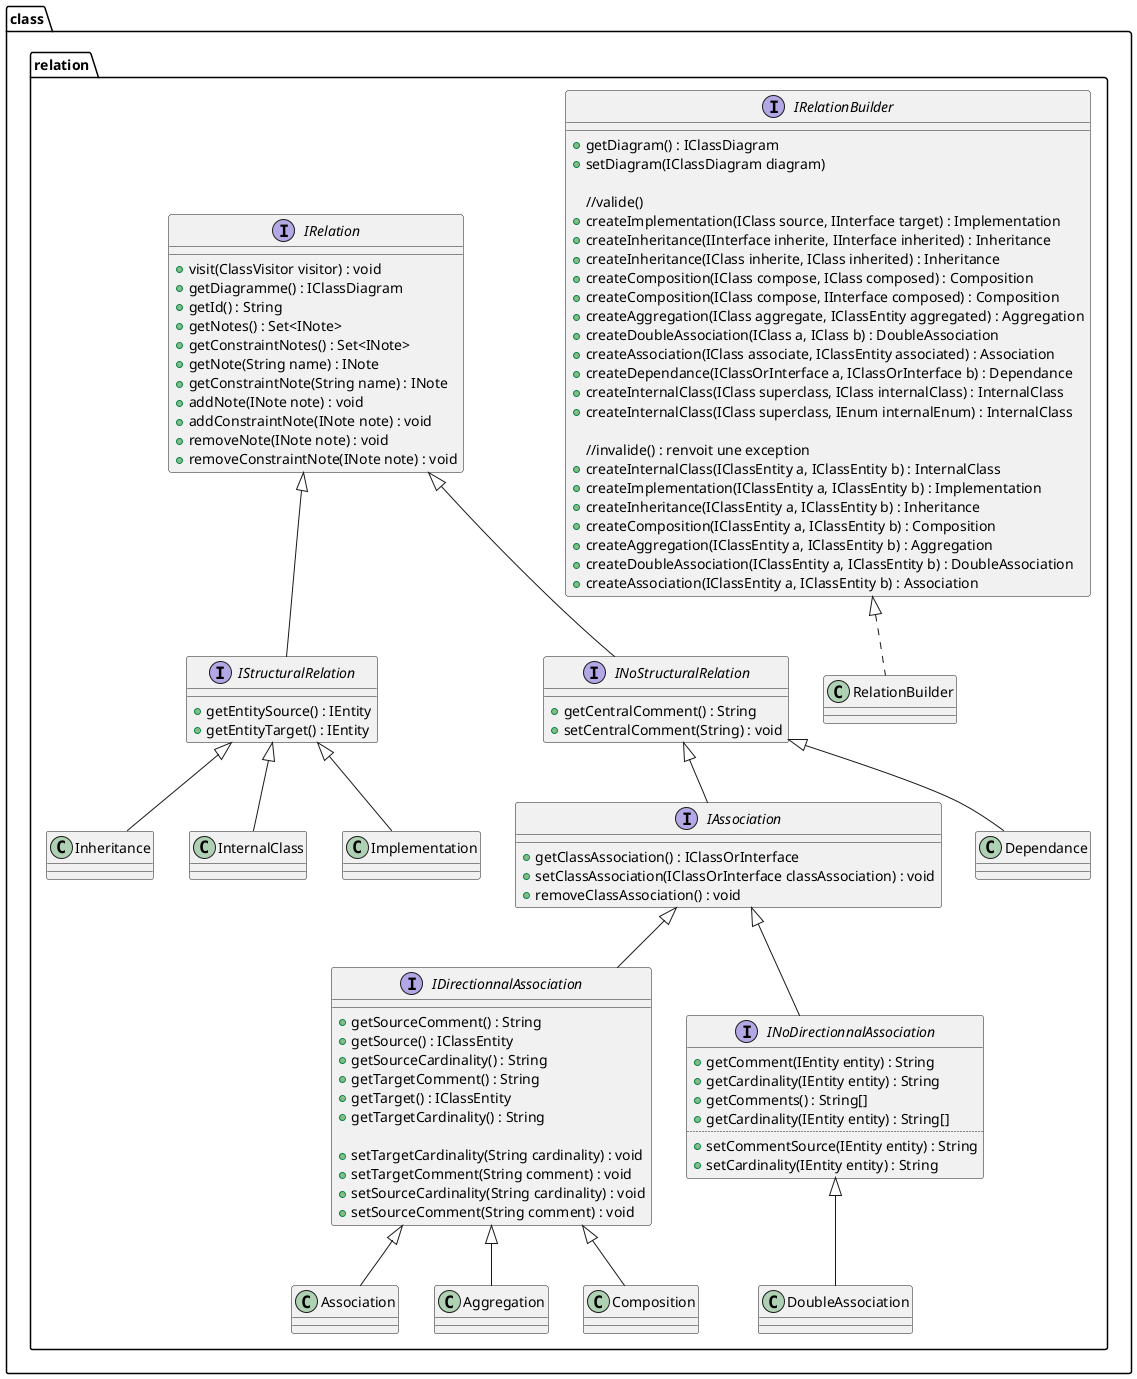 @startuml
package class.relation {
' -------------------------------- umlreverse.model.diagram.class.relation

interface IRelationBuilder {
    +getDiagram() : IClassDiagram
    +setDiagram(IClassDiagram diagram)

    //valide()
    +createImplementation(IClass source, IInterface target) : Implementation
    +createInheritance(IInterface inherite, IInterface inherited) : Inheritance
    +createInheritance(IClass inherite, IClass inherited) : Inheritance
    +createComposition(IClass compose, IClass composed) : Composition
    +createComposition(IClass compose, IInterface composed) : Composition
    +createAggregation(IClass aggregate, IClassEntity aggregated) : Aggregation
    +createDoubleAssociation(IClass a, IClass b) : DoubleAssociation
    +createAssociation(IClass associate, IClassEntity associated) : Association
    +createDependance(IClassOrInterface a, IClassOrInterface b) : Dependance
    +createInternalClass(IClass superclass, IClass internalClass) : InternalClass
    +createInternalClass(IClass superclass, IEnum internalEnum) : InternalClass

    //invalide() : renvoit une exception
    +createInternalClass(IClassEntity a, IClassEntity b) : InternalClass
    +createImplementation(IClassEntity a, IClassEntity b) : Implementation
    +createInheritance(IClassEntity a, IClassEntity b) : Inheritance
    +createComposition(IClassEntity a, IClassEntity b) : Composition
    +createAggregation(IClassEntity a, IClassEntity b) : Aggregation
    +createDoubleAssociation(IClassEntity a, IClassEntity b) : DoubleAssociation
    +createAssociation(IClassEntity a, IClassEntity b) : Association
}

class RelationBuilder implements IRelationBuilder



interface IRelation {
    +visit(ClassVisitor visitor) : void
    +getDiagramme() : IClassDiagram
    +getId() : String
    +getNotes() : Set<INote>
    +getConstraintNotes() : Set<INote>
    +getNote(String name) : INote
    +getConstraintNote(String name) : INote
    +addNote(INote note) : void
    +addConstraintNote(INote note) : void
    +removeNote(INote note) : void
    +removeConstraintNote(INote note) : void
}

interface IStructuralRelation extends IRelation {
    +getEntitySource() : IEntity
    +getEntityTarget() : IEntity	
}

interface INoStructuralRelation extends IRelation {
    +getCentralComment() : String
    +setCentralComment(String) : void
}
interface IAssociation extends INoStructuralRelation {
    +getClassAssociation() : IClassOrInterface
    +setClassAssociation(IClassOrInterface classAssociation) : void
    +removeClassAssociation() : void
}
interface IDirectionnalAssociation extends IAssociation {
    +getSourceComment() : String
    +getSource() : IClassEntity
    +getSourceCardinality() : String
    +getTargetComment() : String
    +getTarget() : IClassEntity
    +getTargetCardinality() : String

    +setTargetCardinality(String cardinality) : void
    +setTargetComment(String comment) : void 
    +setSourceCardinality(String cardinality) : void
    +setSourceComment(String comment) : void 
}

interface INoDirectionnalAssociation extends IAssociation{
    +getComment(IEntity entity) : String
    +getCardinality(IEntity entity) : String
    +getComments() : String[]
    +getCardinality(IEntity entity) : String[]
    ..
    +setCommentSource(IEntity entity) : String
    +setCardinality(IEntity entity) : String
}

class Association extends IDirectionnalAssociation
class DoubleAssociation extends INoDirectionnalAssociation 
class Inheritance extends IStructuralRelation 
class InternalClass extends IStructuralRelation
class Implementation extends IStructuralRelation 
class Dependance extends INoStructuralRelation
class Aggregation extends IDirectionnalAssociation 
class Composition extends IDirectionnalAssociation 

}
' -------------------------------- fin package umlreverse.model.diagram.class.relation
@enduml